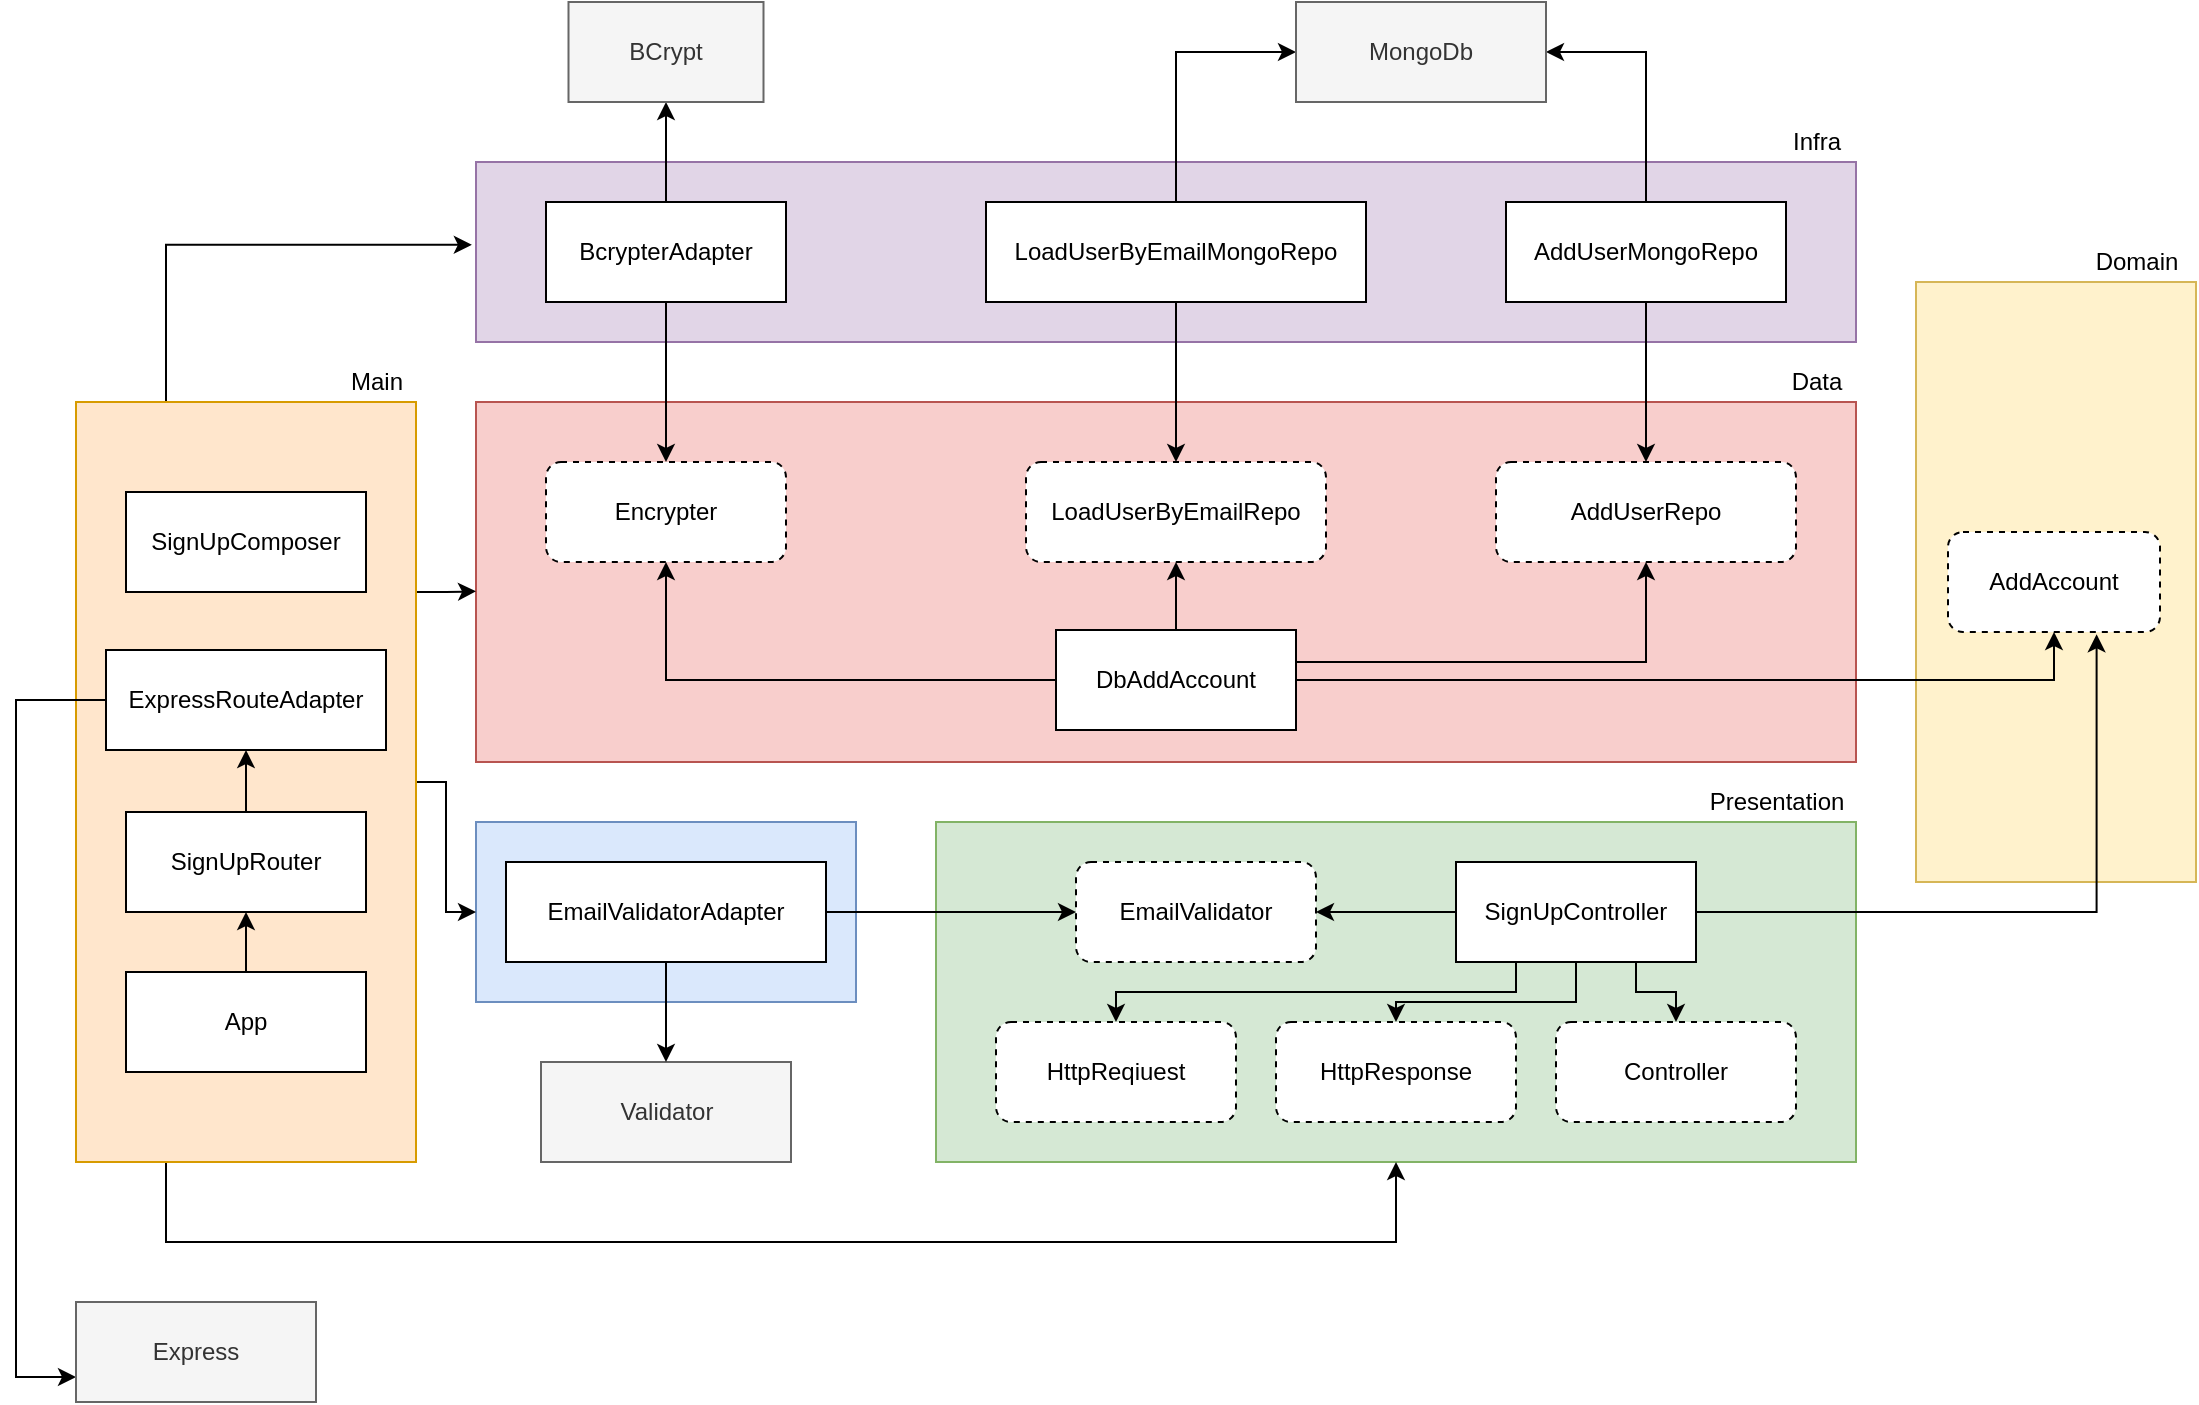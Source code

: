 <mxfile>
    <diagram id="d_RFUmka9V0k3POjiM1i" name="Page-1">
        <mxGraphModel dx="1217" dy="894" grid="1" gridSize="10" guides="1" tooltips="1" connect="1" arrows="1" fold="1" page="1" pageScale="1" pageWidth="1169" pageHeight="827" background="none" math="0" shadow="0">
            <root>
                <mxCell id="0"/>
                <mxCell id="1" parent="0"/>
                <mxCell id="2" value="" style="rounded=0;whiteSpace=wrap;html=1;fillColor=#f8cecc;strokeColor=#b85450;" vertex="1" parent="1">
                    <mxGeometry x="270" y="270" width="690" height="180" as="geometry"/>
                </mxCell>
                <mxCell id="3" value="" style="rounded=0;whiteSpace=wrap;html=1;fillColor=#e1d5e7;strokeColor=#9673a6;" vertex="1" parent="1">
                    <mxGeometry x="270" y="150" width="690" height="90" as="geometry"/>
                </mxCell>
                <mxCell id="4" value="" style="rounded=0;whiteSpace=wrap;html=1;fillColor=#d5e8d4;strokeColor=#82b366;" vertex="1" parent="1">
                    <mxGeometry x="500" y="480" width="460" height="170" as="geometry"/>
                </mxCell>
                <mxCell id="6" value="" style="rounded=0;whiteSpace=wrap;html=1;fillColor=#dae8fc;strokeColor=#6c8ebf;" vertex="1" parent="1">
                    <mxGeometry x="270" y="480" width="190" height="90" as="geometry"/>
                </mxCell>
                <mxCell id="7" value="Validator" style="rounded=0;whiteSpace=wrap;html=1;fillColor=#f5f5f5;fontColor=#333333;strokeColor=#666666;" vertex="1" parent="1">
                    <mxGeometry x="302.5" y="600" width="125" height="50" as="geometry"/>
                </mxCell>
                <mxCell id="8" value="" style="rounded=0;whiteSpace=wrap;html=1;fillColor=#fff2cc;strokeColor=#d6b656;" vertex="1" parent="1">
                    <mxGeometry x="990" y="210" width="140" height="300" as="geometry"/>
                </mxCell>
                <mxCell id="52" style="edgeStyle=orthogonalEdgeStyle;rounded=0;sketch=0;jumpStyle=none;html=1;entryX=-0.003;entryY=0.46;entryDx=0;entryDy=0;entryPerimeter=0;shadow=0;strokeColor=default;exitX=0.5;exitY=0;exitDx=0;exitDy=0;" edge="1" parent="1" source="9" target="3">
                    <mxGeometry relative="1" as="geometry">
                        <Array as="points">
                            <mxPoint x="115" y="191"/>
                        </Array>
                    </mxGeometry>
                </mxCell>
                <mxCell id="54" style="edgeStyle=orthogonalEdgeStyle;rounded=0;sketch=0;jumpStyle=none;html=1;exitX=1;exitY=0.5;exitDx=0;exitDy=0;shadow=0;strokeColor=default;entryX=0;entryY=0.5;entryDx=0;entryDy=0;" edge="1" parent="1" source="9" target="6">
                    <mxGeometry relative="1" as="geometry">
                        <mxPoint x="230" y="520" as="targetPoint"/>
                    </mxGeometry>
                </mxCell>
                <mxCell id="55" style="edgeStyle=orthogonalEdgeStyle;rounded=0;sketch=0;jumpStyle=none;html=1;exitX=0.5;exitY=1;exitDx=0;exitDy=0;entryX=0.5;entryY=1;entryDx=0;entryDy=0;shadow=0;strokeColor=default;" edge="1" parent="1" source="9" target="4">
                    <mxGeometry relative="1" as="geometry">
                        <Array as="points">
                            <mxPoint x="115" y="690"/>
                            <mxPoint x="730" y="690"/>
                        </Array>
                    </mxGeometry>
                </mxCell>
                <mxCell id="56" style="edgeStyle=orthogonalEdgeStyle;rounded=0;sketch=0;jumpStyle=none;html=1;exitX=1;exitY=0.25;exitDx=0;exitDy=0;entryX=0;entryY=0.526;entryDx=0;entryDy=0;entryPerimeter=0;shadow=0;strokeColor=default;" edge="1" parent="1" source="9" target="2">
                    <mxGeometry relative="1" as="geometry"/>
                </mxCell>
                <mxCell id="9" value="" style="rounded=0;whiteSpace=wrap;html=1;fillColor=#ffe6cc;strokeColor=#d79b00;" vertex="1" parent="1">
                    <mxGeometry x="70" y="270" width="170" height="380" as="geometry"/>
                </mxCell>
                <mxCell id="17" style="edgeStyle=none;html=1;exitX=1;exitY=0.5;exitDx=0;exitDy=0;entryX=0;entryY=0.5;entryDx=0;entryDy=0;" edge="1" parent="1" source="10" target="12">
                    <mxGeometry relative="1" as="geometry"/>
                </mxCell>
                <mxCell id="25" style="edgeStyle=orthogonalEdgeStyle;rounded=0;sketch=0;jumpStyle=none;html=1;exitX=0.5;exitY=1;exitDx=0;exitDy=0;entryX=0.5;entryY=0;entryDx=0;entryDy=0;shadow=0;strokeColor=default;" edge="1" parent="1" source="10" target="7">
                    <mxGeometry relative="1" as="geometry"/>
                </mxCell>
                <mxCell id="10" value="EmailValidatorAdapter" style="rounded=0;whiteSpace=wrap;html=1;" vertex="1" parent="1">
                    <mxGeometry x="285" y="500" width="160" height="50" as="geometry"/>
                </mxCell>
                <mxCell id="16" style="edgeStyle=none;html=1;" edge="1" parent="1" source="11" target="12">
                    <mxGeometry relative="1" as="geometry"/>
                </mxCell>
                <mxCell id="21" style="edgeStyle=orthogonalEdgeStyle;sketch=0;jumpStyle=none;html=1;exitX=0.25;exitY=1;exitDx=0;exitDy=0;entryX=0.5;entryY=0;entryDx=0;entryDy=0;shadow=0;strokeColor=default;rounded=0;" edge="1" parent="1" source="11" target="13">
                    <mxGeometry relative="1" as="geometry"/>
                </mxCell>
                <mxCell id="22" style="edgeStyle=orthogonalEdgeStyle;rounded=0;sketch=0;jumpStyle=none;html=1;exitX=0.75;exitY=1;exitDx=0;exitDy=0;shadow=0;strokeColor=default;" edge="1" parent="1" source="11" target="15">
                    <mxGeometry relative="1" as="geometry"/>
                </mxCell>
                <mxCell id="23" style="edgeStyle=orthogonalEdgeStyle;rounded=0;sketch=0;jumpStyle=none;html=1;exitX=0.5;exitY=1;exitDx=0;exitDy=0;entryX=0.5;entryY=0;entryDx=0;entryDy=0;shadow=0;strokeColor=default;" edge="1" parent="1" source="11" target="14">
                    <mxGeometry relative="1" as="geometry">
                        <Array as="points">
                            <mxPoint x="820" y="570"/>
                            <mxPoint x="730" y="570"/>
                        </Array>
                    </mxGeometry>
                </mxCell>
                <mxCell id="36" style="edgeStyle=orthogonalEdgeStyle;rounded=0;sketch=0;jumpStyle=none;html=1;exitX=1;exitY=0.5;exitDx=0;exitDy=0;entryX=0.701;entryY=1.023;entryDx=0;entryDy=0;entryPerimeter=0;shadow=0;strokeColor=default;" edge="1" parent="1" source="11" target="34">
                    <mxGeometry relative="1" as="geometry"/>
                </mxCell>
                <mxCell id="11" value="SignUpController" style="rounded=0;whiteSpace=wrap;html=1;" vertex="1" parent="1">
                    <mxGeometry x="760" y="500" width="120" height="50" as="geometry"/>
                </mxCell>
                <mxCell id="12" value="EmailValidator" style="rounded=1;whiteSpace=wrap;html=1;dashed=1;" vertex="1" parent="1">
                    <mxGeometry x="570" y="500" width="120" height="50" as="geometry"/>
                </mxCell>
                <mxCell id="13" value="HttpReqiuest" style="rounded=1;whiteSpace=wrap;html=1;dashed=1;" vertex="1" parent="1">
                    <mxGeometry x="530" y="580" width="120" height="50" as="geometry"/>
                </mxCell>
                <mxCell id="14" value="HttpResponse" style="rounded=1;whiteSpace=wrap;html=1;dashed=1;" vertex="1" parent="1">
                    <mxGeometry x="670" y="580" width="120" height="50" as="geometry"/>
                </mxCell>
                <mxCell id="15" value="Controller" style="rounded=1;whiteSpace=wrap;html=1;dashed=1;" vertex="1" parent="1">
                    <mxGeometry x="810" y="580" width="120" height="50" as="geometry"/>
                </mxCell>
                <mxCell id="24" value="Presentation" style="text;html=1;align=center;verticalAlign=middle;resizable=0;points=[];autosize=1;strokeColor=none;fillColor=none;" vertex="1" parent="1">
                    <mxGeometry x="880" y="460" width="80" height="20" as="geometry"/>
                </mxCell>
                <mxCell id="31" style="edgeStyle=orthogonalEdgeStyle;rounded=0;sketch=0;jumpStyle=none;html=1;exitX=0.5;exitY=0;exitDx=0;exitDy=0;shadow=0;strokeColor=default;" edge="1" parent="1" source="26" target="29">
                    <mxGeometry relative="1" as="geometry"/>
                </mxCell>
                <mxCell id="32" style="edgeStyle=orthogonalEdgeStyle;rounded=0;sketch=0;jumpStyle=none;html=1;exitX=0;exitY=0.5;exitDx=0;exitDy=0;shadow=0;strokeColor=default;" edge="1" parent="1" source="26" target="28">
                    <mxGeometry relative="1" as="geometry"/>
                </mxCell>
                <mxCell id="33" style="edgeStyle=orthogonalEdgeStyle;rounded=0;sketch=0;jumpStyle=none;html=1;exitX=1;exitY=0.5;exitDx=0;exitDy=0;entryX=0.5;entryY=1;entryDx=0;entryDy=0;shadow=0;strokeColor=default;entryPerimeter=0;" edge="1" parent="1" source="26" target="30">
                    <mxGeometry relative="1" as="geometry">
                        <Array as="points">
                            <mxPoint x="680" y="400"/>
                            <mxPoint x="855" y="400"/>
                        </Array>
                    </mxGeometry>
                </mxCell>
                <mxCell id="35" style="edgeStyle=orthogonalEdgeStyle;rounded=0;sketch=0;jumpStyle=none;html=1;exitX=1;exitY=0.5;exitDx=0;exitDy=0;entryX=0.5;entryY=1;entryDx=0;entryDy=0;shadow=0;strokeColor=default;" edge="1" parent="1" source="26" target="34">
                    <mxGeometry relative="1" as="geometry"/>
                </mxCell>
                <mxCell id="26" value="DbAddAccount" style="rounded=0;whiteSpace=wrap;html=1;" vertex="1" parent="1">
                    <mxGeometry x="560" y="384" width="120" height="50" as="geometry"/>
                </mxCell>
                <mxCell id="28" value="Encrypter" style="rounded=1;whiteSpace=wrap;html=1;dashed=1;" vertex="1" parent="1">
                    <mxGeometry x="305" y="300" width="120" height="50" as="geometry"/>
                </mxCell>
                <mxCell id="29" value="LoadUserByEmailRepo" style="rounded=1;whiteSpace=wrap;html=1;dashed=1;" vertex="1" parent="1">
                    <mxGeometry x="545" y="300" width="150" height="50" as="geometry"/>
                </mxCell>
                <mxCell id="30" value="AddUserRepo" style="rounded=1;whiteSpace=wrap;html=1;dashed=1;" vertex="1" parent="1">
                    <mxGeometry x="780" y="300" width="150" height="50" as="geometry"/>
                </mxCell>
                <mxCell id="34" value="AddAccount" style="rounded=1;whiteSpace=wrap;html=1;dashed=1;" vertex="1" parent="1">
                    <mxGeometry x="1006" y="335" width="106" height="50" as="geometry"/>
                </mxCell>
                <mxCell id="37" value="Data" style="text;html=1;align=center;verticalAlign=middle;resizable=0;points=[];autosize=1;strokeColor=none;fillColor=none;" vertex="1" parent="1">
                    <mxGeometry x="920" y="250" width="40" height="20" as="geometry"/>
                </mxCell>
                <mxCell id="38" value="Domain" style="text;html=1;align=center;verticalAlign=middle;resizable=0;points=[];autosize=1;strokeColor=none;fillColor=none;" vertex="1" parent="1">
                    <mxGeometry x="1070" y="190" width="60" height="20" as="geometry"/>
                </mxCell>
                <mxCell id="59" value="" style="edgeStyle=orthogonalEdgeStyle;rounded=0;sketch=0;jumpStyle=none;html=1;shadow=0;strokeColor=default;" edge="1" parent="1" source="39" target="28">
                    <mxGeometry relative="1" as="geometry"/>
                </mxCell>
                <mxCell id="64" style="edgeStyle=orthogonalEdgeStyle;rounded=0;sketch=0;jumpStyle=none;html=1;exitX=0.5;exitY=0;exitDx=0;exitDy=0;entryX=0.5;entryY=1;entryDx=0;entryDy=0;shadow=0;strokeColor=default;" edge="1" parent="1" source="39" target="60">
                    <mxGeometry relative="1" as="geometry"/>
                </mxCell>
                <mxCell id="39" value="BcrypterAdapter" style="rounded=0;whiteSpace=wrap;html=1;" vertex="1" parent="1">
                    <mxGeometry x="305" y="170" width="120" height="50" as="geometry"/>
                </mxCell>
                <mxCell id="57" value="" style="edgeStyle=orthogonalEdgeStyle;rounded=0;sketch=0;jumpStyle=none;html=1;shadow=0;strokeColor=default;" edge="1" parent="1" source="40" target="29">
                    <mxGeometry relative="1" as="geometry"/>
                </mxCell>
                <mxCell id="62" style="edgeStyle=orthogonalEdgeStyle;rounded=0;sketch=0;jumpStyle=none;html=1;exitX=0.5;exitY=0;exitDx=0;exitDy=0;entryX=0;entryY=0.5;entryDx=0;entryDy=0;shadow=0;strokeColor=default;" edge="1" parent="1" source="40" target="61">
                    <mxGeometry relative="1" as="geometry"/>
                </mxCell>
                <mxCell id="40" value="LoadUserByEmailMongoRepo" style="rounded=0;whiteSpace=wrap;html=1;" vertex="1" parent="1">
                    <mxGeometry x="525" y="170" width="190" height="50" as="geometry"/>
                </mxCell>
                <mxCell id="58" value="" style="edgeStyle=orthogonalEdgeStyle;rounded=0;sketch=0;jumpStyle=none;html=1;shadow=0;strokeColor=default;" edge="1" parent="1" source="41" target="30">
                    <mxGeometry relative="1" as="geometry"/>
                </mxCell>
                <mxCell id="63" style="edgeStyle=orthogonalEdgeStyle;rounded=0;sketch=0;jumpStyle=none;html=1;exitX=0.5;exitY=0;exitDx=0;exitDy=0;entryX=1;entryY=0.5;entryDx=0;entryDy=0;shadow=0;strokeColor=default;" edge="1" parent="1" source="41" target="61">
                    <mxGeometry relative="1" as="geometry"/>
                </mxCell>
                <mxCell id="41" value="AddUserMongoRepo" style="rounded=0;whiteSpace=wrap;html=1;" vertex="1" parent="1">
                    <mxGeometry x="785" y="170" width="140" height="50" as="geometry"/>
                </mxCell>
                <mxCell id="43" value="Infra" style="text;html=1;align=center;verticalAlign=middle;resizable=0;points=[];autosize=1;strokeColor=none;fillColor=none;" vertex="1" parent="1">
                    <mxGeometry x="920" y="130" width="40" height="20" as="geometry"/>
                </mxCell>
                <mxCell id="44" value="SignUpComposer" style="rounded=0;whiteSpace=wrap;html=1;" vertex="1" parent="1">
                    <mxGeometry x="95" y="315" width="120" height="50" as="geometry"/>
                </mxCell>
                <mxCell id="65" style="edgeStyle=orthogonalEdgeStyle;rounded=0;sketch=0;jumpStyle=none;html=1;exitX=0;exitY=0.5;exitDx=0;exitDy=0;entryX=0;entryY=0.75;entryDx=0;entryDy=0;shadow=0;strokeColor=default;" edge="1" parent="1" source="45" target="48">
                    <mxGeometry relative="1" as="geometry">
                        <Array as="points">
                            <mxPoint x="40" y="419"/>
                            <mxPoint x="40" y="757"/>
                        </Array>
                    </mxGeometry>
                </mxCell>
                <mxCell id="45" value="ExpressRouteAdapter" style="rounded=0;whiteSpace=wrap;html=1;" vertex="1" parent="1">
                    <mxGeometry x="85" y="394" width="140" height="50" as="geometry"/>
                </mxCell>
                <mxCell id="50" value="" style="edgeStyle=orthogonalEdgeStyle;rounded=0;sketch=0;jumpStyle=none;html=1;shadow=0;strokeColor=default;" edge="1" parent="1" source="46" target="45">
                    <mxGeometry relative="1" as="geometry"/>
                </mxCell>
                <mxCell id="46" value="SignUpRouter" style="rounded=0;whiteSpace=wrap;html=1;" vertex="1" parent="1">
                    <mxGeometry x="95" y="475" width="120" height="50" as="geometry"/>
                </mxCell>
                <mxCell id="49" value="" style="edgeStyle=orthogonalEdgeStyle;rounded=0;sketch=0;jumpStyle=none;html=1;shadow=0;strokeColor=default;" edge="1" parent="1" source="47" target="46">
                    <mxGeometry relative="1" as="geometry"/>
                </mxCell>
                <mxCell id="47" value="App" style="rounded=0;whiteSpace=wrap;html=1;" vertex="1" parent="1">
                    <mxGeometry x="95" y="555" width="120" height="50" as="geometry"/>
                </mxCell>
                <mxCell id="48" value="Express" style="rounded=0;whiteSpace=wrap;html=1;fillColor=#f5f5f5;fontColor=#333333;strokeColor=#666666;" vertex="1" parent="1">
                    <mxGeometry x="70" y="720" width="120" height="50" as="geometry"/>
                </mxCell>
                <mxCell id="53" value="Main" style="text;html=1;align=center;verticalAlign=middle;resizable=0;points=[];autosize=1;strokeColor=none;fillColor=none;" vertex="1" parent="1">
                    <mxGeometry x="200" y="250" width="40" height="20" as="geometry"/>
                </mxCell>
                <mxCell id="60" value="BCrypt" style="rounded=0;whiteSpace=wrap;html=1;fillColor=#f5f5f5;fontColor=#333333;strokeColor=#666666;" vertex="1" parent="1">
                    <mxGeometry x="316.25" y="70" width="97.5" height="50" as="geometry"/>
                </mxCell>
                <mxCell id="61" value="MongoDb" style="rounded=0;whiteSpace=wrap;html=1;fillColor=#f5f5f5;fontColor=#333333;strokeColor=#666666;" vertex="1" parent="1">
                    <mxGeometry x="680" y="70" width="125" height="50" as="geometry"/>
                </mxCell>
            </root>
        </mxGraphModel>
    </diagram>
</mxfile>